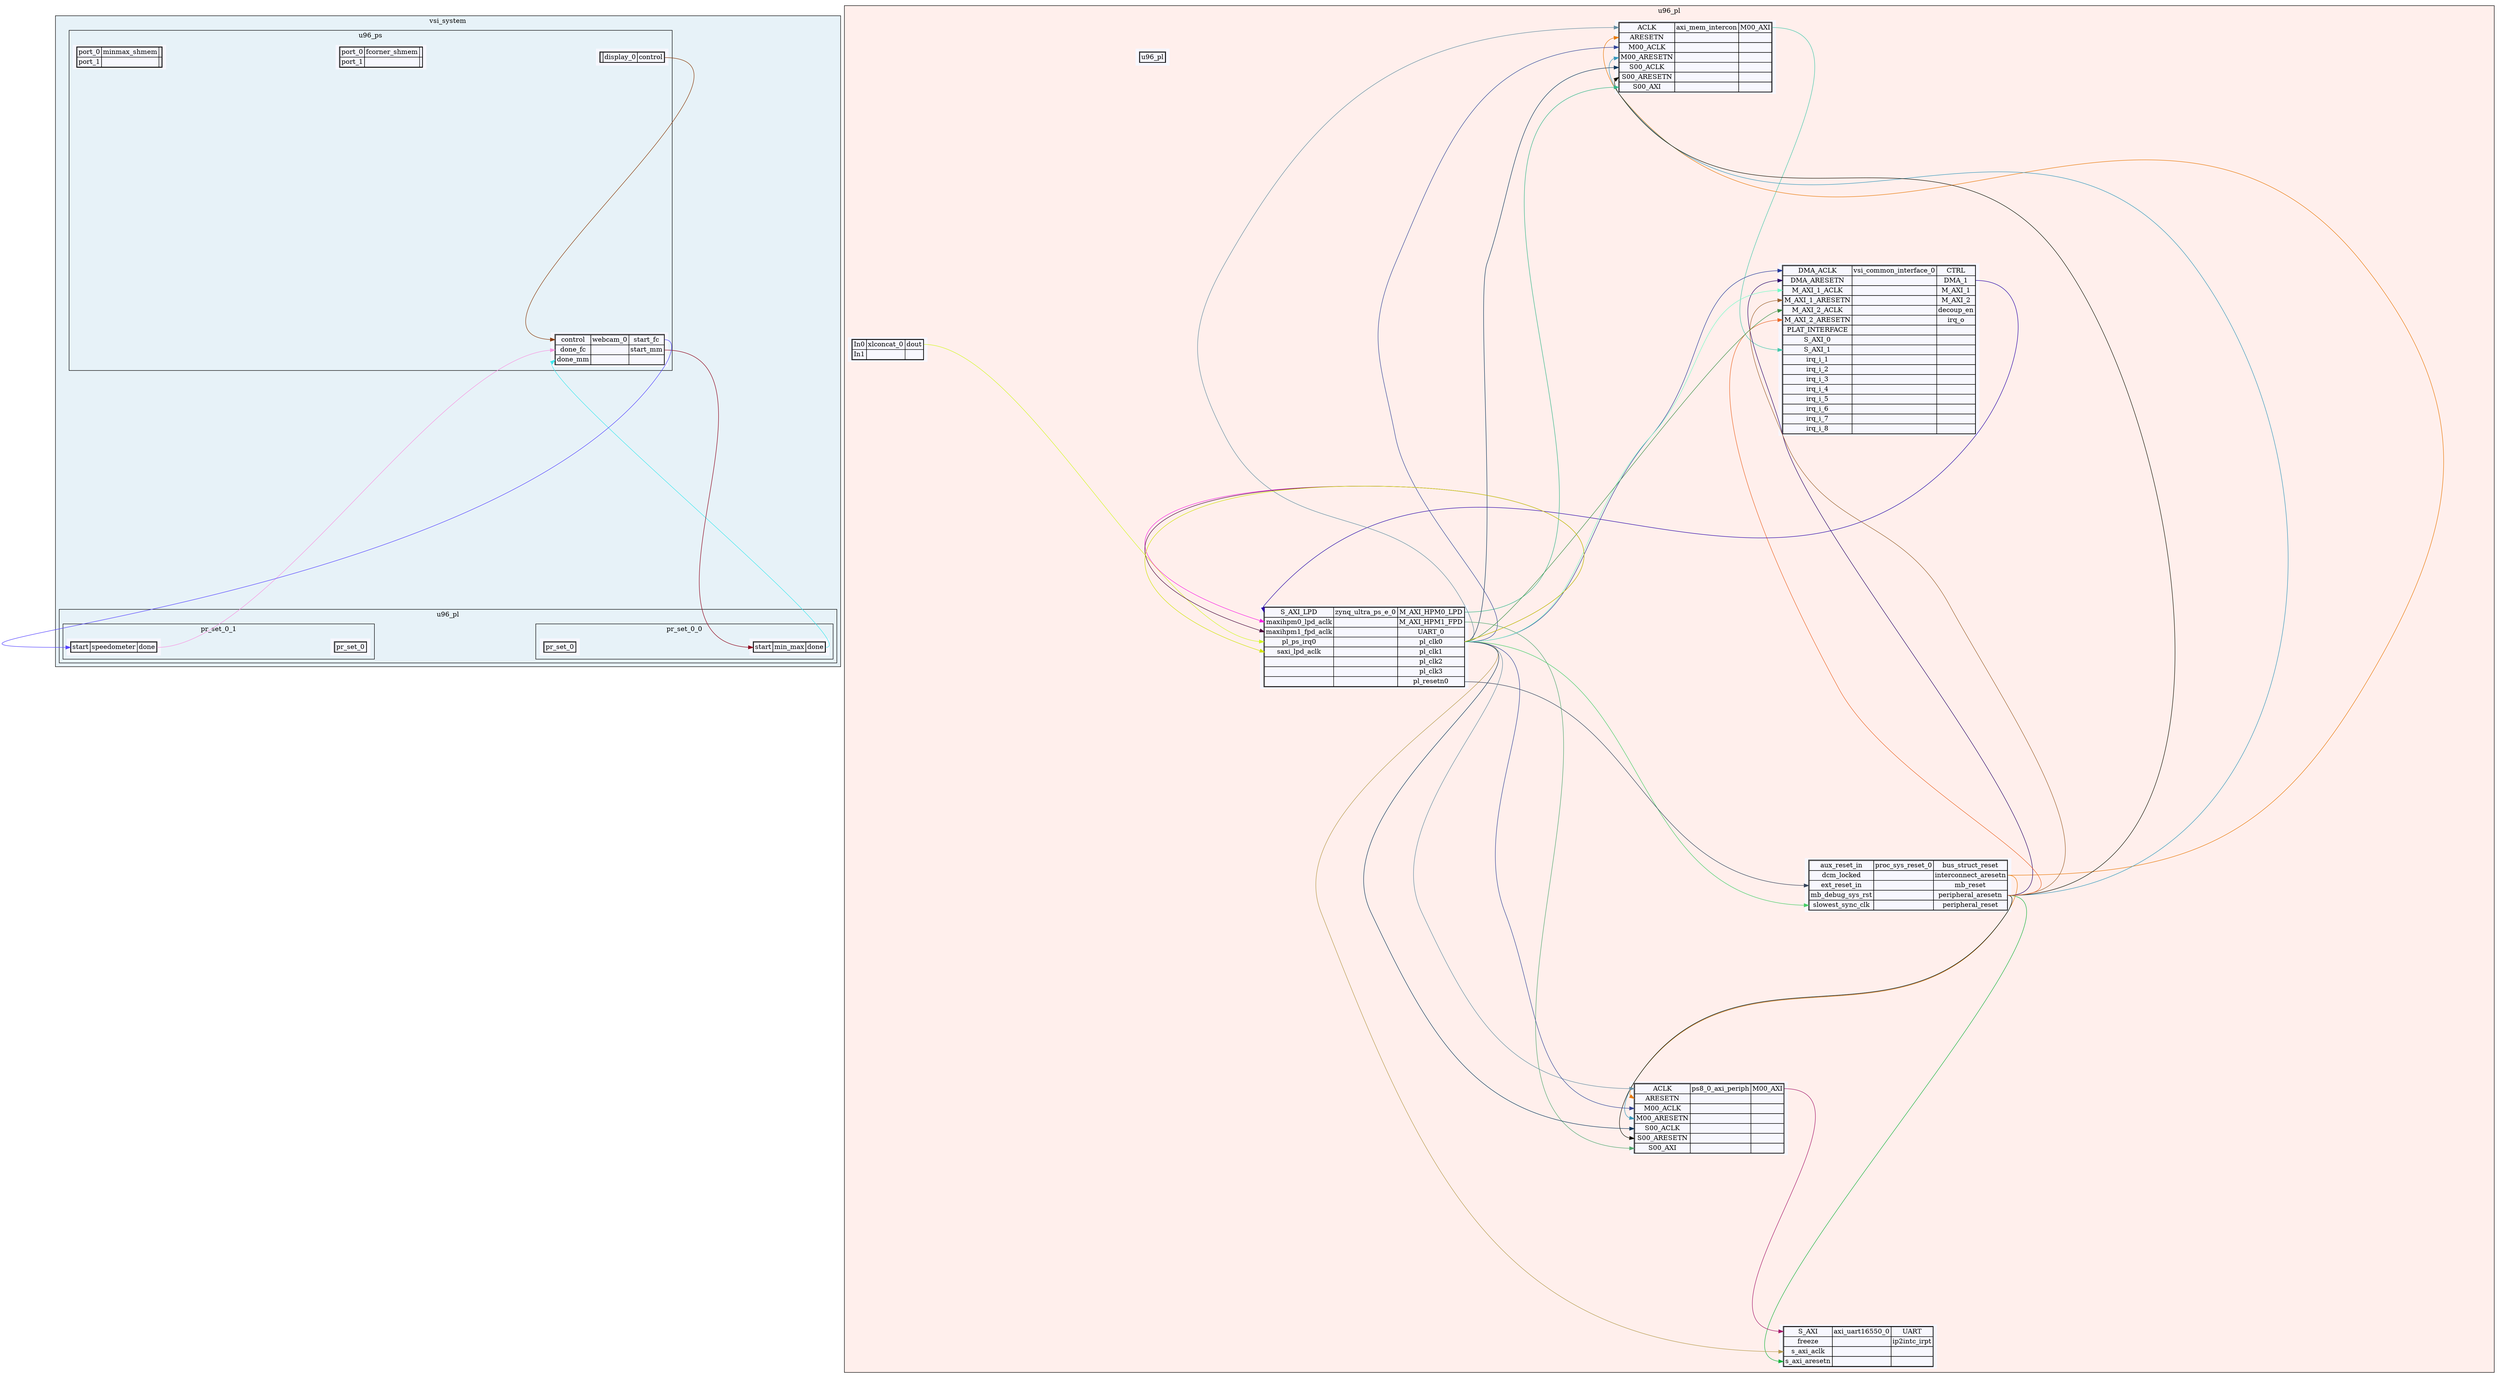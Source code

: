 


digraph G {
        graph [
        nodesep="5", ranksep="5"
    ];
    node [shape=plaintext]


        subgraph cluster_vsi_system {
        fillcolor="#E7F2F8";
        style=filled;
        label="vsi_system"
                subgraph cluster_vsi_system_u96_pl {
        label="u96_pl"
                subgraph cluster_vsi_system_u96_pl_pr_set_0_0 {
        label="pr_set_0_0"
            vsi_system_u96_pl_pr_set_0_0_min_max [
           fillcolor="#F7F7FE";
        style=filled;
label=< 
<TABLE BORDER="1" CELLBORDER="1" CELLSPACING="0">
    <TR><TD PORT="start">start</TD><TD>min_max</TD><TD PORT="done">done</TD></TR></TABLE>
>];


            vsi_system_u96_pl_pr_set_0_0_pr_set_0 [
           fillcolor="#F7F7FE";
        style=filled;
label=< 
<TABLE BORDER="1" CELLBORDER="1" CELLSPACING="0">
        <TR><TD>pr_set_0</TD></TR>
</TABLE>
>];


    };

                subgraph cluster_vsi_system_u96_pl_pr_set_0_1 {
        label="pr_set_0_1"
            vsi_system_u96_pl_pr_set_0_1_pr_set_0 [
           fillcolor="#F7F7FE";
        style=filled;
label=< 
<TABLE BORDER="1" CELLBORDER="1" CELLSPACING="0">
        <TR><TD>pr_set_0</TD></TR>
</TABLE>
>];


            vsi_system_u96_pl_pr_set_0_1_speedometer [
           fillcolor="#F7F7FE";
        style=filled;
label=< 
<TABLE BORDER="1" CELLBORDER="1" CELLSPACING="0">
    <TR><TD PORT="start">start</TD><TD>speedometer</TD><TD PORT="done">done</TD></TR></TABLE>
>];


    };

    };

                subgraph cluster_vsi_system_u96_ps {
        label="u96_ps"
            vsi_system_u96_ps_display_0 [
           fillcolor="#F7F7FE";
        style=filled;
label=< 
<TABLE BORDER="1" CELLBORDER="1" CELLSPACING="0">
    <TR><TD></TD><TD>display_0</TD><TD PORT="control">control</TD></TR></TABLE>
>];


            vsi_system_u96_ps_fcorner_shmem [
           fillcolor="#F7F7FE";
        style=filled;
label=< 
<TABLE BORDER="1" CELLBORDER="1" CELLSPACING="0">
    <TR><TD PORT="port_0">port_0</TD><TD>fcorner_shmem</TD><TD></TD></TR>    <TR><TD PORT="port_1">port_1</TD><TD></TD><TD></TD></TR></TABLE>
>];


            vsi_system_u96_ps_minmax_shmem [
           fillcolor="#F7F7FE";
        style=filled;
label=< 
<TABLE BORDER="1" CELLBORDER="1" CELLSPACING="0">
    <TR><TD PORT="port_0">port_0</TD><TD>minmax_shmem</TD><TD></TD></TR>    <TR><TD PORT="port_1">port_1</TD><TD></TD><TD></TD></TR></TABLE>
>];


            vsi_system_u96_ps_webcam_0 [
           fillcolor="#F7F7FE";
        style=filled;
label=< 
<TABLE BORDER="1" CELLBORDER="1" CELLSPACING="0">
    <TR><TD PORT="control">control</TD><TD>webcam_0</TD><TD PORT="start_fc">start_fc</TD></TR>    <TR><TD PORT="done_fc">done_fc</TD><TD></TD><TD PORT="start_mm">start_mm</TD></TR>    <TR><TD PORT="done_mm">done_mm</TD><TD></TD><TD></TD></TR></TABLE>
>];


    };

    };

        subgraph cluster_vsi_platform_u96_pl {
        fillcolor="#FFEFEC";
        style=filled;
        label="u96_pl"
            vsi_platform_u96_pl_axi_mem_intercon [
           fillcolor="#F7F7FE";
        style=filled;
label=< 
<TABLE BORDER="1" CELLBORDER="1" CELLSPACING="0">
    <TR><TD PORT="ACLK">ACLK</TD><TD>axi_mem_intercon</TD><TD PORT="M00_AXI">M00_AXI</TD></TR>    <TR><TD PORT="ARESETN">ARESETN</TD><TD></TD><TD></TD></TR>    <TR><TD PORT="M00_ACLK">M00_ACLK</TD><TD></TD><TD></TD></TR>    <TR><TD PORT="M00_ARESETN">M00_ARESETN</TD><TD></TD><TD></TD></TR>    <TR><TD PORT="S00_ACLK">S00_ACLK</TD><TD></TD><TD></TD></TR>    <TR><TD PORT="S00_ARESETN">S00_ARESETN</TD><TD></TD><TD></TD></TR>    <TR><TD PORT="S00_AXI">S00_AXI</TD><TD></TD><TD></TD></TR></TABLE>
>];


            vsi_platform_u96_pl_axi_uart16550_0 [
           fillcolor="#F7F7FE";
        style=filled;
label=< 
<TABLE BORDER="1" CELLBORDER="1" CELLSPACING="0">
    <TR><TD PORT="S_AXI">S_AXI</TD><TD>axi_uart16550_0</TD><TD PORT="UART">UART</TD></TR>    <TR><TD PORT="freeze">freeze</TD><TD></TD><TD PORT="ip2intc_irpt">ip2intc_irpt</TD></TR>    <TR><TD PORT="s_axi_aclk">s_axi_aclk</TD><TD></TD><TD></TD></TR>    <TR><TD PORT="s_axi_aresetn">s_axi_aresetn</TD><TD></TD><TD></TD></TR></TABLE>
>];


            vsi_platform_u96_pl_proc_sys_reset_0 [
           fillcolor="#F7F7FE";
        style=filled;
label=< 
<TABLE BORDER="1" CELLBORDER="1" CELLSPACING="0">
    <TR><TD PORT="aux_reset_in">aux_reset_in</TD><TD>proc_sys_reset_0</TD><TD PORT="bus_struct_reset">bus_struct_reset</TD></TR>    <TR><TD PORT="dcm_locked">dcm_locked</TD><TD></TD><TD PORT="interconnect_aresetn">interconnect_aresetn</TD></TR>    <TR><TD PORT="ext_reset_in">ext_reset_in</TD><TD></TD><TD PORT="mb_reset">mb_reset</TD></TR>    <TR><TD PORT="mb_debug_sys_rst">mb_debug_sys_rst</TD><TD></TD><TD PORT="peripheral_aresetn">peripheral_aresetn</TD></TR>    <TR><TD PORT="slowest_sync_clk">slowest_sync_clk</TD><TD></TD><TD PORT="peripheral_reset">peripheral_reset</TD></TR></TABLE>
>];


            vsi_platform_u96_pl_ps8_0_axi_periph [
           fillcolor="#F7F7FE";
        style=filled;
label=< 
<TABLE BORDER="1" CELLBORDER="1" CELLSPACING="0">
    <TR><TD PORT="ACLK">ACLK</TD><TD>ps8_0_axi_periph</TD><TD PORT="M00_AXI">M00_AXI</TD></TR>    <TR><TD PORT="ARESETN">ARESETN</TD><TD></TD><TD></TD></TR>    <TR><TD PORT="M00_ACLK">M00_ACLK</TD><TD></TD><TD></TD></TR>    <TR><TD PORT="M00_ARESETN">M00_ARESETN</TD><TD></TD><TD></TD></TR>    <TR><TD PORT="S00_ACLK">S00_ACLK</TD><TD></TD><TD></TD></TR>    <TR><TD PORT="S00_ARESETN">S00_ARESETN</TD><TD></TD><TD></TD></TR>    <TR><TD PORT="S00_AXI">S00_AXI</TD><TD></TD><TD></TD></TR></TABLE>
>];


            vsi_platform_u96_pl_u96_pl [
           fillcolor="#F7F7FE";
        style=filled;
label=< 
<TABLE BORDER="1" CELLBORDER="1" CELLSPACING="0">
        <TR><TD>u96_pl</TD></TR>
</TABLE>
>];


            vsi_platform_u96_pl_vsi_common_interface_0 [
           fillcolor="#F7F7FE";
        style=filled;
label=< 
<TABLE BORDER="1" CELLBORDER="1" CELLSPACING="0">
    <TR><TD PORT="DMA_ACLK">DMA_ACLK</TD><TD>vsi_common_interface_0</TD><TD PORT="CTRL">CTRL</TD></TR>    <TR><TD PORT="DMA_ARESETN">DMA_ARESETN</TD><TD></TD><TD PORT="DMA_1">DMA_1</TD></TR>    <TR><TD PORT="M_AXI_1_ACLK">M_AXI_1_ACLK</TD><TD></TD><TD PORT="M_AXI_1">M_AXI_1</TD></TR>    <TR><TD PORT="M_AXI_1_ARESETN">M_AXI_1_ARESETN</TD><TD></TD><TD PORT="M_AXI_2">M_AXI_2</TD></TR>    <TR><TD PORT="M_AXI_2_ACLK">M_AXI_2_ACLK</TD><TD></TD><TD PORT="decoup_en">decoup_en</TD></TR>    <TR><TD PORT="M_AXI_2_ARESETN">M_AXI_2_ARESETN</TD><TD></TD><TD PORT="irq_o">irq_o</TD></TR>    <TR><TD PORT="PLAT_INTERFACE">PLAT_INTERFACE</TD><TD></TD><TD></TD></TR>    <TR><TD PORT="S_AXI_0">S_AXI_0</TD><TD></TD><TD></TD></TR>    <TR><TD PORT="S_AXI_1">S_AXI_1</TD><TD></TD><TD></TD></TR>    <TR><TD PORT="irq_i_1">irq_i_1</TD><TD></TD><TD></TD></TR>    <TR><TD PORT="irq_i_2">irq_i_2</TD><TD></TD><TD></TD></TR>    <TR><TD PORT="irq_i_3">irq_i_3</TD><TD></TD><TD></TD></TR>    <TR><TD PORT="irq_i_4">irq_i_4</TD><TD></TD><TD></TD></TR>    <TR><TD PORT="irq_i_5">irq_i_5</TD><TD></TD><TD></TD></TR>    <TR><TD PORT="irq_i_6">irq_i_6</TD><TD></TD><TD></TD></TR>    <TR><TD PORT="irq_i_7">irq_i_7</TD><TD></TD><TD></TD></TR>    <TR><TD PORT="irq_i_8">irq_i_8</TD><TD></TD><TD></TD></TR></TABLE>
>];


            vsi_platform_u96_pl_xlconcat_0 [
           fillcolor="#F7F7FE";
        style=filled;
label=< 
<TABLE BORDER="1" CELLBORDER="1" CELLSPACING="0">
    <TR><TD PORT="In0">In0</TD><TD>xlconcat_0</TD><TD PORT="dout">dout</TD></TR>    <TR><TD PORT="In1">In1</TD><TD></TD><TD></TD></TR></TABLE>
>];


            vsi_platform_u96_pl_zynq_ultra_ps_e_0 [
           fillcolor="#F7F7FE";
        style=filled;
label=< 
<TABLE BORDER="1" CELLBORDER="1" CELLSPACING="0">
    <TR><TD PORT="S_AXI_LPD">S_AXI_LPD</TD><TD>zynq_ultra_ps_e_0</TD><TD PORT="M_AXI_HPM0_LPD">M_AXI_HPM0_LPD</TD></TR>    <TR><TD PORT="maxihpm0_lpd_aclk">maxihpm0_lpd_aclk</TD><TD></TD><TD PORT="M_AXI_HPM1_FPD">M_AXI_HPM1_FPD</TD></TR>    <TR><TD PORT="maxihpm1_fpd_aclk">maxihpm1_fpd_aclk</TD><TD></TD><TD PORT="UART_0">UART_0</TD></TR>    <TR><TD PORT="pl_ps_irq0">pl_ps_irq0</TD><TD></TD><TD PORT="pl_clk0">pl_clk0</TD></TR>    <TR><TD PORT="saxi_lpd_aclk">saxi_lpd_aclk</TD><TD></TD><TD PORT="pl_clk1">pl_clk1</TD></TR>    <TR><TD></TD><TD></TD><TD PORT="pl_clk2">pl_clk2</TD></TR>    <TR><TD></TD><TD></TD><TD PORT="pl_clk3">pl_clk3</TD></TR>    <TR><TD></TD><TD></TD><TD PORT="pl_resetn0">pl_resetn0</TD></TR></TABLE>
>];


    };

        
vsi_system_u96_pl_pr_set_0_0_min_max:done:e ->vsi_system_u96_ps_webcam_0:done_mm:w[color="#3fe8ee"]

    

    

    

    
vsi_system_u96_pl_pr_set_0_1_speedometer:done:e ->vsi_system_u96_ps_webcam_0:done_fc:w[color="#f795e1"]

    

    

    
vsi_system_u96_ps_display_0:control:e ->vsi_system_u96_ps_webcam_0:control:w[color="#8a3ac"]

    

    

    
vsi_system_u96_ps_webcam_0:start_fc:e ->vsi_system_u96_pl_pr_set_0_1_speedometer:start:w[color="#5645ff"]
vsi_system_u96_ps_webcam_0:start_mm:e ->vsi_system_u96_pl_pr_set_0_0_min_max:start:w[color="#8f051e"]

    

    

        
vsi_platform_u96_pl_axi_mem_intercon:M00_AXI:e ->vsi_platform_u96_pl_vsi_common_interface_0:S_AXI_1:w[color="#49c9ab"]

    

    
vsi_platform_u96_pl_proc_sys_reset_0:interconnect_aresetn:e ->vsi_platform_u96_pl_axi_mem_intercon:ARESETN:w[color="#e97b0d"]
vsi_platform_u96_pl_proc_sys_reset_0:interconnect_aresetn:e ->vsi_platform_u96_pl_ps8_0_axi_periph:ARESETN:w[color="#e97b0d"]
vsi_platform_u96_pl_proc_sys_reset_0:peripheral_aresetn:e ->vsi_platform_u96_pl_axi_mem_intercon:M00_ARESETN:w[color="#3798bc"]
vsi_platform_u96_pl_proc_sys_reset_0:peripheral_aresetn:e ->vsi_platform_u96_pl_axi_mem_intercon:S00_ARESETN:w[color="#141305"]
vsi_platform_u96_pl_proc_sys_reset_0:peripheral_aresetn:e ->vsi_platform_u96_pl_axi_uart16550_0:s_axi_aresetn:w[color="#1ab53f"]
vsi_platform_u96_pl_proc_sys_reset_0:peripheral_aresetn:e ->vsi_platform_u96_pl_ps8_0_axi_periph:M00_ARESETN:w[color="#3798bc"]
vsi_platform_u96_pl_proc_sys_reset_0:peripheral_aresetn:e ->vsi_platform_u96_pl_ps8_0_axi_periph:S00_ARESETN:w[color="#141305"]
vsi_platform_u96_pl_proc_sys_reset_0:peripheral_aresetn:e ->vsi_platform_u96_pl_vsi_common_interface_0:DMA_ARESETN:w[color="#2a0269"]
vsi_platform_u96_pl_proc_sys_reset_0:peripheral_aresetn:e ->vsi_platform_u96_pl_vsi_common_interface_0:M_AXI_1_ARESETN:w[color="#9d622f"]
vsi_platform_u96_pl_proc_sys_reset_0:peripheral_aresetn:e ->vsi_platform_u96_pl_vsi_common_interface_0:M_AXI_2_ARESETN:w[color="#ec6829"]

    
vsi_platform_u96_pl_ps8_0_axi_periph:M00_AXI:e ->vsi_platform_u96_pl_axi_uart16550_0:S_AXI:w[color="#a71b6c"]

    

    
vsi_platform_u96_pl_vsi_common_interface_0:DMA_1:e ->vsi_platform_u96_pl_zynq_ultra_ps_e_0:S_AXI_LPD:w[color="#2c06a9"]

    
vsi_platform_u96_pl_xlconcat_0:dout:e ->vsi_platform_u96_pl_zynq_ultra_ps_e_0:pl_ps_irq0:w[color="#d4f824"]

    
vsi_platform_u96_pl_zynq_ultra_ps_e_0:M_AXI_HPM0_LPD:e ->vsi_platform_u96_pl_axi_mem_intercon:S00_AXI:w[color="#36b789"]
vsi_platform_u96_pl_zynq_ultra_ps_e_0:M_AXI_HPM1_FPD:e ->vsi_platform_u96_pl_ps8_0_axi_periph:S00_AXI:w[color="#53a871"]
vsi_platform_u96_pl_zynq_ultra_ps_e_0:pl_clk0:e ->vsi_platform_u96_pl_axi_mem_intercon:ACLK:w[color="#668ea2"]
vsi_platform_u96_pl_zynq_ultra_ps_e_0:pl_clk0:e ->vsi_platform_u96_pl_axi_mem_intercon:M00_ACLK:w[color="#36479a"]
vsi_platform_u96_pl_zynq_ultra_ps_e_0:pl_clk0:e ->vsi_platform_u96_pl_axi_mem_intercon:S00_ACLK:w[color="#11395d"]
vsi_platform_u96_pl_zynq_ultra_ps_e_0:pl_clk0:e ->vsi_platform_u96_pl_axi_uart16550_0:s_axi_aclk:w[color="#b79b4e"]
vsi_platform_u96_pl_zynq_ultra_ps_e_0:pl_clk0:e ->vsi_platform_u96_pl_proc_sys_reset_0:slowest_sync_clk:w[color="#49ce67"]
vsi_platform_u96_pl_zynq_ultra_ps_e_0:pl_clk0:e ->vsi_platform_u96_pl_ps8_0_axi_periph:ACLK:w[color="#668ea2"]
vsi_platform_u96_pl_zynq_ultra_ps_e_0:pl_clk0:e ->vsi_platform_u96_pl_ps8_0_axi_periph:M00_ACLK:w[color="#36479a"]
vsi_platform_u96_pl_zynq_ultra_ps_e_0:pl_clk0:e ->vsi_platform_u96_pl_ps8_0_axi_periph:S00_ACLK:w[color="#11395d"]
vsi_platform_u96_pl_zynq_ultra_ps_e_0:pl_clk0:e ->vsi_platform_u96_pl_vsi_common_interface_0:DMA_ACLK:w[color="#293b9c"]
vsi_platform_u96_pl_zynq_ultra_ps_e_0:pl_clk0:e ->vsi_platform_u96_pl_vsi_common_interface_0:M_AXI_1_ACLK:w[color="#75fbc6"]
vsi_platform_u96_pl_zynq_ultra_ps_e_0:pl_clk0:e ->vsi_platform_u96_pl_vsi_common_interface_0:M_AXI_2_ACLK:w[color="#3f9045"]
vsi_platform_u96_pl_zynq_ultra_ps_e_0:pl_clk0:e ->vsi_platform_u96_pl_zynq_ultra_ps_e_0:maxihpm0_lpd_aclk:w[color="#fa21e4"]
vsi_platform_u96_pl_zynq_ultra_ps_e_0:pl_clk0:e ->vsi_platform_u96_pl_zynq_ultra_ps_e_0:maxihpm1_fpd_aclk:w[color="#4c043b"]
vsi_platform_u96_pl_zynq_ultra_ps_e_0:pl_clk0:e ->vsi_platform_u96_pl_zynq_ultra_ps_e_0:saxi_lpd_aclk:w[color="#d2e406"]
vsi_platform_u96_pl_zynq_ultra_ps_e_0:pl_resetn0:e ->vsi_platform_u96_pl_proc_sys_reset_0:ext_reset_in:w[color="#36445c"]

    

}